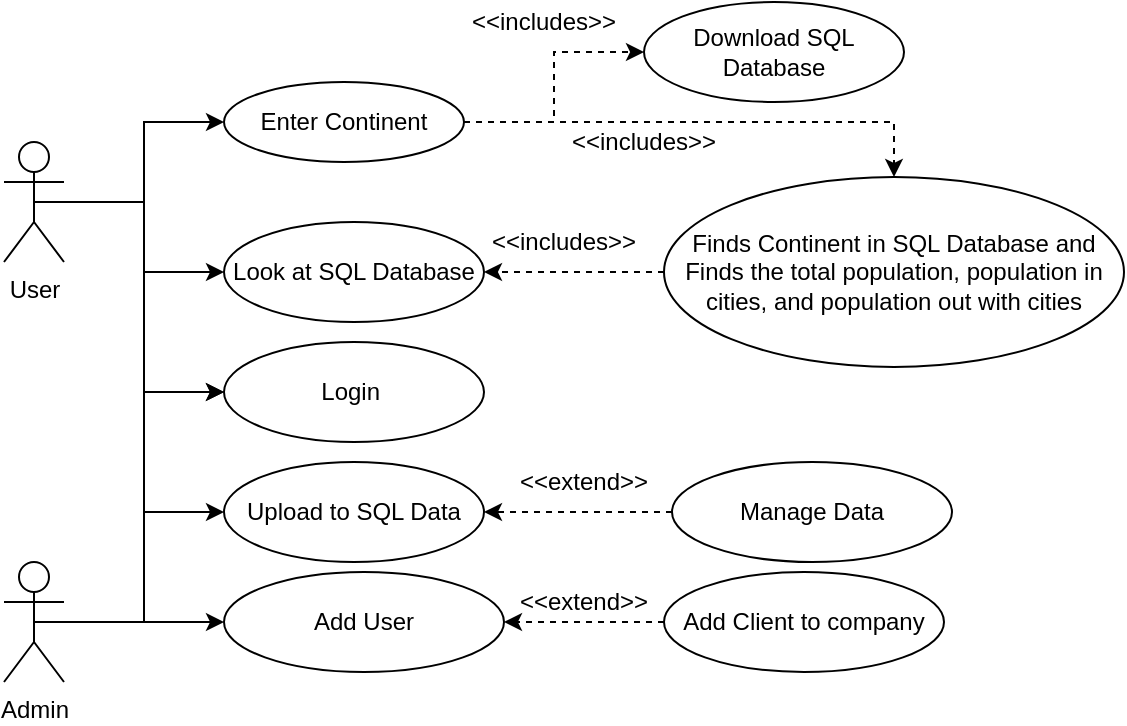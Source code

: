 <mxfile version="23.1.4" type="onedrive">
  <diagram name="Page-1" id="JBnDdgEJVDHmiCHdjfc6">
    <mxGraphModel grid="1" page="1" gridSize="10" guides="1" tooltips="1" connect="1" arrows="1" fold="1" pageScale="1" pageWidth="827" pageHeight="1169" math="0" shadow="0">
      <root>
        <mxCell id="0" />
        <mxCell id="1" parent="0" />
        <mxCell id="TqdtgMa0sI61i3dtGQll-4" style="edgeStyle=orthogonalEdgeStyle;rounded=0;orthogonalLoop=1;jettySize=auto;html=1;exitX=0.5;exitY=0.5;exitDx=0;exitDy=0;exitPerimeter=0;" edge="1" parent="1" source="TqdtgMa0sI61i3dtGQll-6" target="TqdtgMa0sI61i3dtGQll-7">
          <mxGeometry relative="1" as="geometry" />
        </mxCell>
        <mxCell id="TqdtgMa0sI61i3dtGQll-5" style="edgeStyle=orthogonalEdgeStyle;rounded=0;orthogonalLoop=1;jettySize=auto;html=1;exitX=0.5;exitY=0.5;exitDx=0;exitDy=0;exitPerimeter=0;" edge="1" parent="1" source="TqdtgMa0sI61i3dtGQll-6" target="TqdtgMa0sI61i3dtGQll-11">
          <mxGeometry relative="1" as="geometry" />
        </mxCell>
        <mxCell id="TqdtgMa0sI61i3dtGQll-31" style="edgeStyle=orthogonalEdgeStyle;rounded=0;orthogonalLoop=1;jettySize=auto;html=1;exitX=0.5;exitY=0.5;exitDx=0;exitDy=0;exitPerimeter=0;entryX=0;entryY=0.5;entryDx=0;entryDy=0;" edge="1" parent="1" source="TqdtgMa0sI61i3dtGQll-6" target="TqdtgMa0sI61i3dtGQll-29">
          <mxGeometry relative="1" as="geometry" />
        </mxCell>
        <mxCell id="TqdtgMa0sI61i3dtGQll-6" value="Admin" style="shape=umlActor;verticalLabelPosition=bottom;verticalAlign=top;html=1;outlineConnect=0;" vertex="1" parent="1">
          <mxGeometry x="80" y="340" width="30" height="60" as="geometry" />
        </mxCell>
        <mxCell id="TqdtgMa0sI61i3dtGQll-7" value="Add User" style="ellipse;whiteSpace=wrap;html=1;" vertex="1" parent="1">
          <mxGeometry x="190" y="345" width="140" height="50" as="geometry" />
        </mxCell>
        <mxCell id="TqdtgMa0sI61i3dtGQll-8" style="edgeStyle=orthogonalEdgeStyle;rounded=0;orthogonalLoop=1;jettySize=auto;html=1;exitX=0;exitY=0.5;exitDx=0;exitDy=0;entryX=1;entryY=0.5;entryDx=0;entryDy=0;dashed=1;" edge="1" parent="1" source="TqdtgMa0sI61i3dtGQll-9" target="TqdtgMa0sI61i3dtGQll-7">
          <mxGeometry relative="1" as="geometry" />
        </mxCell>
        <mxCell id="TqdtgMa0sI61i3dtGQll-9" value="Add Client to company" style="ellipse;whiteSpace=wrap;html=1;" vertex="1" parent="1">
          <mxGeometry x="410" y="345" width="140" height="50" as="geometry" />
        </mxCell>
        <mxCell id="TqdtgMa0sI61i3dtGQll-10" value="&amp;lt;&amp;lt;extend&amp;gt;&amp;gt;" style="text;html=1;strokeColor=none;fillColor=none;align=center;verticalAlign=middle;whiteSpace=wrap;rounded=0;" vertex="1" parent="1">
          <mxGeometry x="310" y="350" width="120" height="20" as="geometry" />
        </mxCell>
        <mxCell id="TqdtgMa0sI61i3dtGQll-11" value="Upload to SQL Data" style="ellipse;whiteSpace=wrap;html=1;" vertex="1" parent="1">
          <mxGeometry x="190" y="290" width="130" height="50" as="geometry" />
        </mxCell>
        <mxCell id="TqdtgMa0sI61i3dtGQll-12" style="edgeStyle=orthogonalEdgeStyle;rounded=0;orthogonalLoop=1;jettySize=auto;html=1;exitX=0;exitY=0.5;exitDx=0;exitDy=0;entryX=1;entryY=0.5;entryDx=0;entryDy=0;dashed=1;" edge="1" parent="1" source="TqdtgMa0sI61i3dtGQll-13" target="TqdtgMa0sI61i3dtGQll-11">
          <mxGeometry relative="1" as="geometry" />
        </mxCell>
        <mxCell id="TqdtgMa0sI61i3dtGQll-13" value="Manage Data" style="ellipse;whiteSpace=wrap;html=1;" vertex="1" parent="1">
          <mxGeometry x="414" y="290" width="140" height="50" as="geometry" />
        </mxCell>
        <mxCell id="TqdtgMa0sI61i3dtGQll-14" value="&amp;lt;&amp;lt;extend&amp;gt;&amp;gt;" style="text;html=1;strokeColor=none;fillColor=none;align=center;verticalAlign=middle;whiteSpace=wrap;rounded=0;" vertex="1" parent="1">
          <mxGeometry x="310" y="290" width="120" height="20" as="geometry" />
        </mxCell>
        <mxCell id="TqdtgMa0sI61i3dtGQll-15" style="edgeStyle=orthogonalEdgeStyle;rounded=0;orthogonalLoop=1;jettySize=auto;html=1;exitX=0.5;exitY=0.5;exitDx=0;exitDy=0;exitPerimeter=0;entryX=0;entryY=0.5;entryDx=0;entryDy=0;" edge="1" parent="1" source="TqdtgMa0sI61i3dtGQll-18" target="TqdtgMa0sI61i3dtGQll-19">
          <mxGeometry relative="1" as="geometry" />
        </mxCell>
        <mxCell id="TqdtgMa0sI61i3dtGQll-16" style="edgeStyle=orthogonalEdgeStyle;rounded=0;orthogonalLoop=1;jettySize=auto;html=1;exitX=0.5;exitY=0.5;exitDx=0;exitDy=0;exitPerimeter=0;entryX=0;entryY=0.5;entryDx=0;entryDy=0;" edge="1" parent="1" source="TqdtgMa0sI61i3dtGQll-18" target="TqdtgMa0sI61i3dtGQll-28">
          <mxGeometry relative="1" as="geometry" />
        </mxCell>
        <mxCell id="TqdtgMa0sI61i3dtGQll-30" style="edgeStyle=orthogonalEdgeStyle;rounded=0;orthogonalLoop=1;jettySize=auto;html=1;exitX=0.5;exitY=0.5;exitDx=0;exitDy=0;exitPerimeter=0;entryX=0;entryY=0.5;entryDx=0;entryDy=0;" edge="1" parent="1" source="TqdtgMa0sI61i3dtGQll-18" target="TqdtgMa0sI61i3dtGQll-29">
          <mxGeometry relative="1" as="geometry" />
        </mxCell>
        <mxCell id="TqdtgMa0sI61i3dtGQll-18" value="User" style="shape=umlActor;verticalLabelPosition=bottom;verticalAlign=top;html=1;outlineConnect=0;" vertex="1" parent="1">
          <mxGeometry x="80" y="130" width="30" height="60" as="geometry" />
        </mxCell>
        <mxCell id="TqdtgMa0sI61i3dtGQll-19" value="Enter Continent" style="ellipse;whiteSpace=wrap;html=1;" vertex="1" parent="1">
          <mxGeometry x="190" y="100" width="120" height="40" as="geometry" />
        </mxCell>
        <mxCell id="TqdtgMa0sI61i3dtGQll-20" style="edgeStyle=orthogonalEdgeStyle;rounded=0;orthogonalLoop=1;jettySize=auto;html=1;exitX=1;exitY=0.5;exitDx=0;exitDy=0;entryX=0;entryY=0.5;entryDx=0;entryDy=0;dashed=1;" edge="1" parent="1" source="TqdtgMa0sI61i3dtGQll-19" target="TqdtgMa0sI61i3dtGQll-24">
          <mxGeometry relative="1" as="geometry">
            <mxPoint x="310" y="125" as="sourcePoint" />
          </mxGeometry>
        </mxCell>
        <mxCell id="TqdtgMa0sI61i3dtGQll-21" style="edgeStyle=orthogonalEdgeStyle;rounded=0;orthogonalLoop=1;jettySize=auto;html=1;exitX=1;exitY=0.5;exitDx=0;exitDy=0;dashed=1;" edge="1" parent="1" source="TqdtgMa0sI61i3dtGQll-19" target="TqdtgMa0sI61i3dtGQll-23">
          <mxGeometry relative="1" as="geometry">
            <mxPoint x="310" y="125" as="sourcePoint" />
          </mxGeometry>
        </mxCell>
        <mxCell id="TqdtgMa0sI61i3dtGQll-22" style="edgeStyle=orthogonalEdgeStyle;rounded=0;orthogonalLoop=1;jettySize=auto;html=1;exitX=0;exitY=0.5;exitDx=0;exitDy=0;entryX=1;entryY=0.5;entryDx=0;entryDy=0;dashed=1;" edge="1" parent="1" source="TqdtgMa0sI61i3dtGQll-23" target="TqdtgMa0sI61i3dtGQll-28">
          <mxGeometry relative="1" as="geometry">
            <mxPoint x="310" y="205" as="targetPoint" />
          </mxGeometry>
        </mxCell>
        <mxCell id="TqdtgMa0sI61i3dtGQll-23" value="Finds Continent in SQL Database and Finds the total population, population in cities, and population out with cities" style="ellipse;whiteSpace=wrap;html=1;" vertex="1" parent="1">
          <mxGeometry x="410" y="147.5" width="230" height="95" as="geometry" />
        </mxCell>
        <mxCell id="TqdtgMa0sI61i3dtGQll-24" value="Download SQL Database" style="ellipse;whiteSpace=wrap;html=1;" vertex="1" parent="1">
          <mxGeometry x="400" y="60" width="130" height="50" as="geometry" />
        </mxCell>
        <mxCell id="TqdtgMa0sI61i3dtGQll-25" value="&amp;lt;&amp;lt;includes&amp;gt;&amp;gt;" style="text;html=1;strokeColor=none;fillColor=none;align=center;verticalAlign=middle;whiteSpace=wrap;rounded=0;" vertex="1" parent="1">
          <mxGeometry x="290" y="60" width="120" height="20" as="geometry" />
        </mxCell>
        <mxCell id="TqdtgMa0sI61i3dtGQll-26" value="&amp;lt;&amp;lt;includes&amp;gt;&amp;gt;" style="text;html=1;strokeColor=none;fillColor=none;align=center;verticalAlign=middle;whiteSpace=wrap;rounded=0;" vertex="1" parent="1">
          <mxGeometry x="340" y="120" width="120" height="20" as="geometry" />
        </mxCell>
        <mxCell id="TqdtgMa0sI61i3dtGQll-27" value="&amp;lt;&amp;lt;includes&amp;gt;&amp;gt;" style="text;html=1;strokeColor=none;fillColor=none;align=center;verticalAlign=middle;whiteSpace=wrap;rounded=0;" vertex="1" parent="1">
          <mxGeometry x="300" y="170" width="120" height="20" as="geometry" />
        </mxCell>
        <mxCell id="TqdtgMa0sI61i3dtGQll-28" value="Look at SQL Database" style="ellipse;whiteSpace=wrap;html=1;" vertex="1" parent="1">
          <mxGeometry x="190" y="170" width="130" height="50" as="geometry" />
        </mxCell>
        <mxCell id="TqdtgMa0sI61i3dtGQll-29" value="Login&amp;nbsp;" style="ellipse;whiteSpace=wrap;html=1;" vertex="1" parent="1">
          <mxGeometry x="190" y="230" width="130" height="50" as="geometry" />
        </mxCell>
      </root>
    </mxGraphModel>
  </diagram>
</mxfile>
